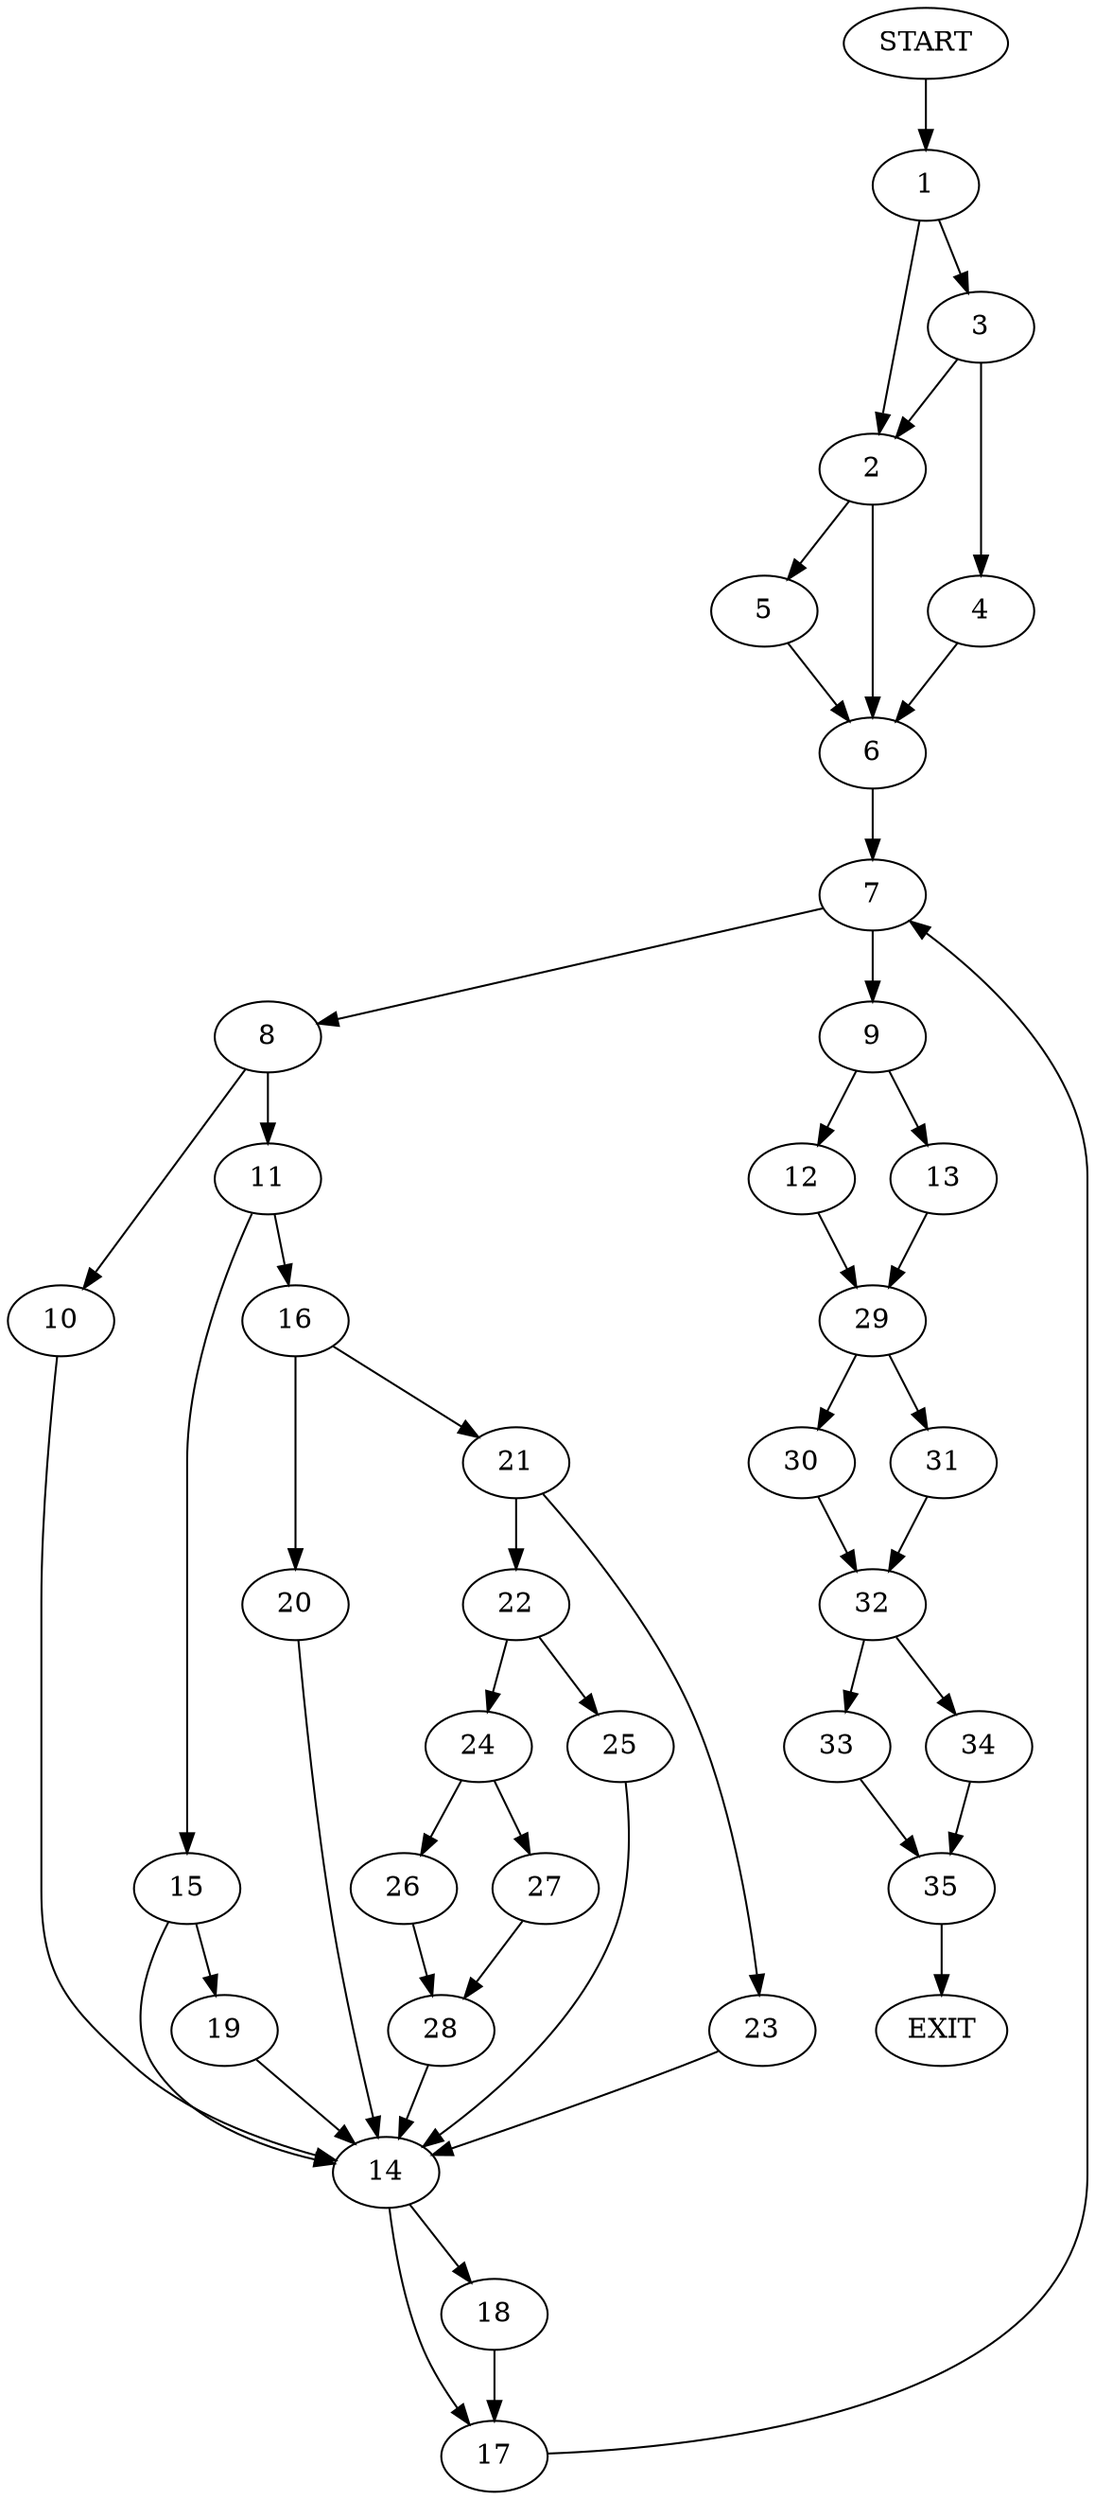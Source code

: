 digraph {
0 [label="START"]
36 [label="EXIT"]
0 -> 1
1 -> 2
1 -> 3
3 -> 2
3 -> 4
2 -> 5
2 -> 6
4 -> 6
6 -> 7
5 -> 6
7 -> 8
7 -> 9
8 -> 10
8 -> 11
9 -> 12
9 -> 13
10 -> 14
11 -> 15
11 -> 16
14 -> 17
14 -> 18
15 -> 19
15 -> 14
16 -> 20
16 -> 21
19 -> 14
21 -> 22
21 -> 23
20 -> 14
22 -> 24
22 -> 25
23 -> 14
25 -> 14
24 -> 26
24 -> 27
26 -> 28
27 -> 28
28 -> 14
18 -> 17
17 -> 7
12 -> 29
13 -> 29
29 -> 30
29 -> 31
30 -> 32
31 -> 32
32 -> 33
32 -> 34
33 -> 35
34 -> 35
35 -> 36
}
